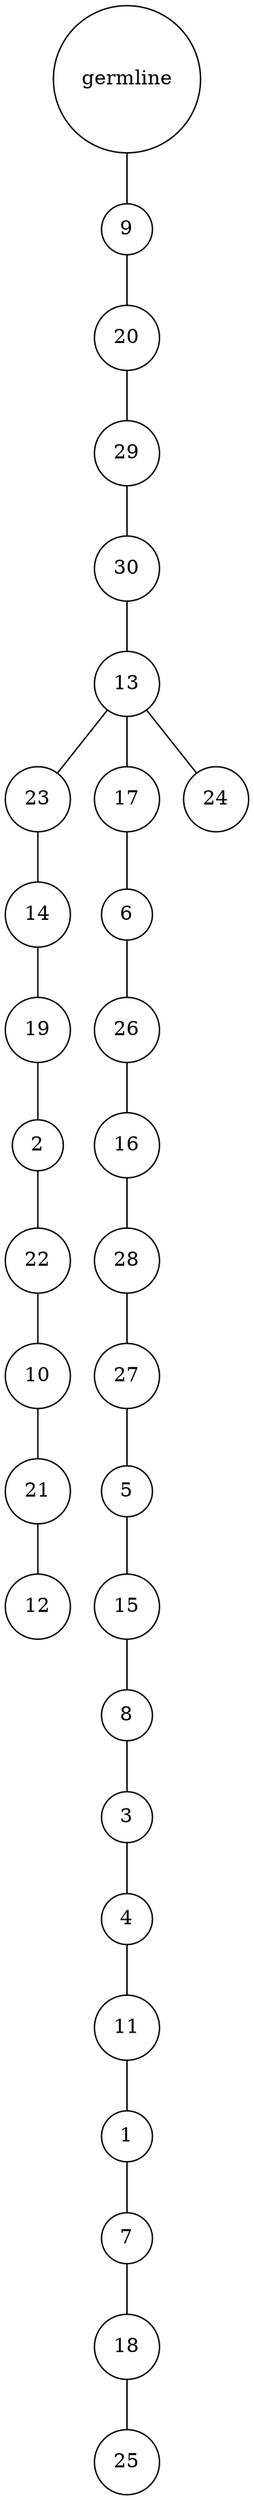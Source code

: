 graph {
	rankdir=UD;
	splines=line;
	node [shape=circle]
	"0x7f56feab8400" [label="germline"];
	"0x7f56feab8430" [label="9"];
	"0x7f56feab8400" -- "0x7f56feab8430" ;
	"0x7f56feab8460" [label="20"];
	"0x7f56feab8430" -- "0x7f56feab8460" ;
	"0x7f56feab8490" [label="29"];
	"0x7f56feab8460" -- "0x7f56feab8490" ;
	"0x7f56feab84c0" [label="30"];
	"0x7f56feab8490" -- "0x7f56feab84c0" ;
	"0x7f56feab84f0" [label="13"];
	"0x7f56feab84c0" -- "0x7f56feab84f0" ;
	"0x7f56feab8520" [label="23"];
	"0x7f56feab84f0" -- "0x7f56feab8520" ;
	"0x7f56feab8550" [label="14"];
	"0x7f56feab8520" -- "0x7f56feab8550" ;
	"0x7f56feab8580" [label="19"];
	"0x7f56feab8550" -- "0x7f56feab8580" ;
	"0x7f56feab85b0" [label="2"];
	"0x7f56feab8580" -- "0x7f56feab85b0" ;
	"0x7f56feab85e0" [label="22"];
	"0x7f56feab85b0" -- "0x7f56feab85e0" ;
	"0x7f56feab8610" [label="10"];
	"0x7f56feab85e0" -- "0x7f56feab8610" ;
	"0x7f56feab8640" [label="21"];
	"0x7f56feab8610" -- "0x7f56feab8640" ;
	"0x7f56feab8670" [label="12"];
	"0x7f56feab8640" -- "0x7f56feab8670" ;
	"0x7f56feab86a0" [label="17"];
	"0x7f56feab84f0" -- "0x7f56feab86a0" ;
	"0x7f56feab86d0" [label="6"];
	"0x7f56feab86a0" -- "0x7f56feab86d0" ;
	"0x7f56feab8700" [label="26"];
	"0x7f56feab86d0" -- "0x7f56feab8700" ;
	"0x7f56feab8730" [label="16"];
	"0x7f56feab8700" -- "0x7f56feab8730" ;
	"0x7f56feab8760" [label="28"];
	"0x7f56feab8730" -- "0x7f56feab8760" ;
	"0x7f56feab8790" [label="27"];
	"0x7f56feab8760" -- "0x7f56feab8790" ;
	"0x7f56feab87c0" [label="5"];
	"0x7f56feab8790" -- "0x7f56feab87c0" ;
	"0x7f56feab87f0" [label="15"];
	"0x7f56feab87c0" -- "0x7f56feab87f0" ;
	"0x7f56feab8820" [label="8"];
	"0x7f56feab87f0" -- "0x7f56feab8820" ;
	"0x7f56feab8850" [label="3"];
	"0x7f56feab8820" -- "0x7f56feab8850" ;
	"0x7f56feab8880" [label="4"];
	"0x7f56feab8850" -- "0x7f56feab8880" ;
	"0x7f56feab88b0" [label="11"];
	"0x7f56feab8880" -- "0x7f56feab88b0" ;
	"0x7f56feab88e0" [label="1"];
	"0x7f56feab88b0" -- "0x7f56feab88e0" ;
	"0x7f56feab8910" [label="7"];
	"0x7f56feab88e0" -- "0x7f56feab8910" ;
	"0x7f56feab8940" [label="18"];
	"0x7f56feab8910" -- "0x7f56feab8940" ;
	"0x7f56feab8970" [label="25"];
	"0x7f56feab8940" -- "0x7f56feab8970" ;
	"0x7f56feab89a0" [label="24"];
	"0x7f56feab84f0" -- "0x7f56feab89a0" ;
}
